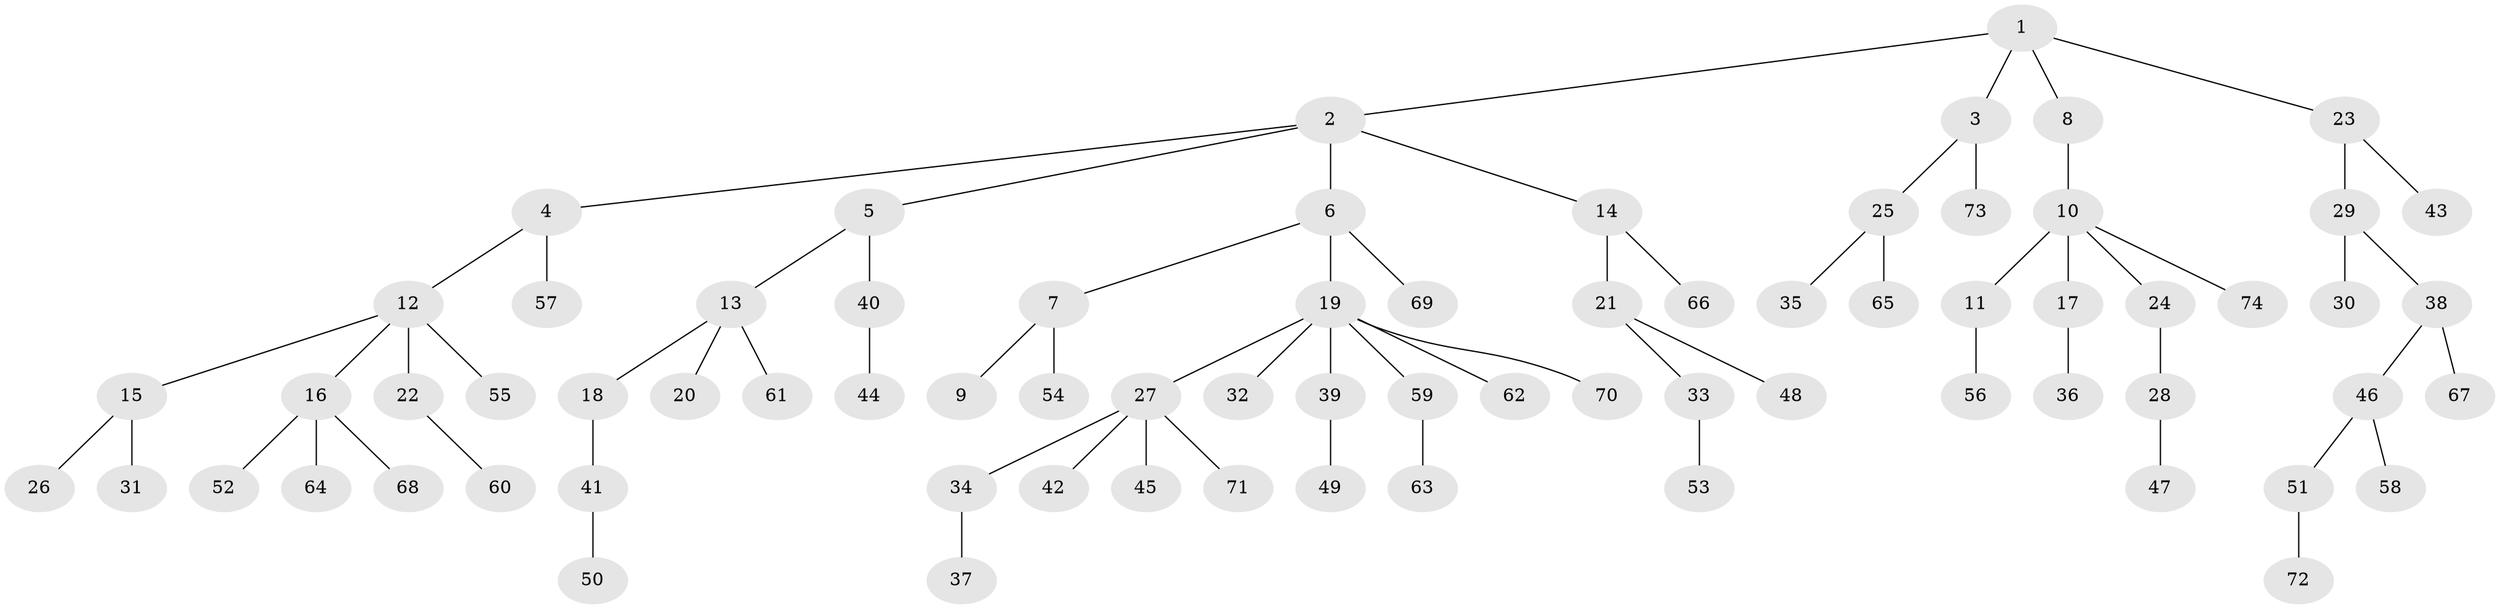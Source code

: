 // Generated by graph-tools (version 1.1) at 2025/26/03/09/25 03:26:26]
// undirected, 74 vertices, 73 edges
graph export_dot {
graph [start="1"]
  node [color=gray90,style=filled];
  1;
  2;
  3;
  4;
  5;
  6;
  7;
  8;
  9;
  10;
  11;
  12;
  13;
  14;
  15;
  16;
  17;
  18;
  19;
  20;
  21;
  22;
  23;
  24;
  25;
  26;
  27;
  28;
  29;
  30;
  31;
  32;
  33;
  34;
  35;
  36;
  37;
  38;
  39;
  40;
  41;
  42;
  43;
  44;
  45;
  46;
  47;
  48;
  49;
  50;
  51;
  52;
  53;
  54;
  55;
  56;
  57;
  58;
  59;
  60;
  61;
  62;
  63;
  64;
  65;
  66;
  67;
  68;
  69;
  70;
  71;
  72;
  73;
  74;
  1 -- 2;
  1 -- 3;
  1 -- 8;
  1 -- 23;
  2 -- 4;
  2 -- 5;
  2 -- 6;
  2 -- 14;
  3 -- 25;
  3 -- 73;
  4 -- 12;
  4 -- 57;
  5 -- 13;
  5 -- 40;
  6 -- 7;
  6 -- 19;
  6 -- 69;
  7 -- 9;
  7 -- 54;
  8 -- 10;
  10 -- 11;
  10 -- 17;
  10 -- 24;
  10 -- 74;
  11 -- 56;
  12 -- 15;
  12 -- 16;
  12 -- 22;
  12 -- 55;
  13 -- 18;
  13 -- 20;
  13 -- 61;
  14 -- 21;
  14 -- 66;
  15 -- 26;
  15 -- 31;
  16 -- 52;
  16 -- 64;
  16 -- 68;
  17 -- 36;
  18 -- 41;
  19 -- 27;
  19 -- 32;
  19 -- 39;
  19 -- 59;
  19 -- 62;
  19 -- 70;
  21 -- 33;
  21 -- 48;
  22 -- 60;
  23 -- 29;
  23 -- 43;
  24 -- 28;
  25 -- 35;
  25 -- 65;
  27 -- 34;
  27 -- 42;
  27 -- 45;
  27 -- 71;
  28 -- 47;
  29 -- 30;
  29 -- 38;
  33 -- 53;
  34 -- 37;
  38 -- 46;
  38 -- 67;
  39 -- 49;
  40 -- 44;
  41 -- 50;
  46 -- 51;
  46 -- 58;
  51 -- 72;
  59 -- 63;
}
